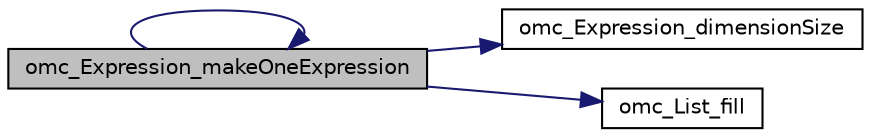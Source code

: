 digraph "omc_Expression_makeOneExpression"
{
  edge [fontname="Helvetica",fontsize="10",labelfontname="Helvetica",labelfontsize="10"];
  node [fontname="Helvetica",fontsize="10",shape=record];
  rankdir="LR";
  Node64311 [label="omc_Expression_makeOneExpression",height=0.2,width=0.4,color="black", fillcolor="grey75", style="filled", fontcolor="black"];
  Node64311 -> Node64312 [color="midnightblue",fontsize="10",style="solid",fontname="Helvetica"];
  Node64312 [label="omc_Expression_dimensionSize",height=0.2,width=0.4,color="black", fillcolor="white", style="filled",URL="$d1/d08/_expression_8c.html#a84a4a599617a28cbc59e20244ed382d4"];
  Node64311 -> Node64311 [color="midnightblue",fontsize="10",style="solid",fontname="Helvetica"];
  Node64311 -> Node64313 [color="midnightblue",fontsize="10",style="solid",fontname="Helvetica"];
  Node64313 [label="omc_List_fill",height=0.2,width=0.4,color="black", fillcolor="white", style="filled",URL="$da/d72/_compiler_2boot_2build_2list_8c.html#a8c9e2b478d3252270c7239515f609ce0"];
}
